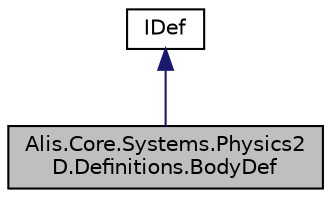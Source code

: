 digraph "Alis.Core.Systems.Physics2D.Definitions.BodyDef"
{
 // LATEX_PDF_SIZE
  edge [fontname="Helvetica",fontsize="10",labelfontname="Helvetica",labelfontsize="10"];
  node [fontname="Helvetica",fontsize="10",shape=record];
  Node1 [label="Alis.Core.Systems.Physics2\lD.Definitions.BodyDef",height=0.2,width=0.4,color="black", fillcolor="grey75", style="filled", fontcolor="black",tooltip="The body def class"];
  Node2 -> Node1 [dir="back",color="midnightblue",fontsize="10",style="solid",fontname="Helvetica"];
  Node2 [label="IDef",height=0.2,width=0.4,color="black", fillcolor="white", style="filled",URL="$interface_alis_1_1_core_1_1_systems_1_1_physics2_d_1_1_definitions_1_1_i_def.html",tooltip="The def interface"];
}
